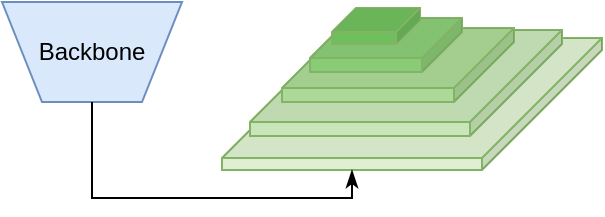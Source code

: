 <mxfile version="26.0.10">
  <diagram name="第 1 页" id="CLWAl7Uv6BVstPCbY0PA">
    <mxGraphModel dx="976" dy="498" grid="1" gridSize="10" guides="1" tooltips="1" connect="1" arrows="1" fold="1" page="1" pageScale="1" pageWidth="827" pageHeight="1169" math="0" shadow="0">
      <root>
        <mxCell id="0" />
        <mxCell id="1" parent="0" />
        <mxCell id="vyVkkQDFkFN2ZyO-FKbN-2" value="Backbone" style="shape=trapezoid;perimeter=trapezoidPerimeter;whiteSpace=wrap;html=1;fixedSize=1;flipV=1;fillColor=#dae8fc;strokeColor=#6c8ebf;" parent="1" vertex="1">
          <mxGeometry x="90" y="262" width="90" height="50" as="geometry" />
        </mxCell>
        <mxCell id="vyVkkQDFkFN2ZyO-FKbN-3" value="" style="shape=cube;whiteSpace=wrap;html=1;boundedLbl=1;backgroundOutline=1;darkOpacity=0.05;darkOpacity2=0.1;size=60;fillStyle=solid;flipH=1;spacingTop=-1;spacingLeft=0;spacing=2;fillColor=light-dark(#dff0d2, #ededed);strokeColor=#82b366;" parent="1" vertex="1">
          <mxGeometry x="200" y="280" width="190" height="66" as="geometry" />
        </mxCell>
        <mxCell id="vyVkkQDFkFN2ZyO-FKbN-8" value="" style="shape=cube;whiteSpace=wrap;html=1;boundedLbl=1;backgroundOutline=1;darkOpacity=0.05;darkOpacity2=0.1;size=46;fillStyle=solid;flipH=1;spacingTop=-1;spacingLeft=0;spacing=2;fillColor=light-dark(#c9e6ba, #ededed);strokeColor=#82b366;" parent="1" vertex="1">
          <mxGeometry x="214" y="276" width="156" height="53" as="geometry" />
        </mxCell>
        <mxCell id="vyVkkQDFkFN2ZyO-FKbN-9" value="" style="shape=cube;whiteSpace=wrap;html=1;boundedLbl=1;backgroundOutline=1;darkOpacity=0.05;darkOpacity2=0.1;size=30;fillStyle=solid;flipH=1;spacingTop=-1;spacingLeft=0;spacing=2;fillColor=light-dark(#acd998, #1f2f1e);strokeColor=#82b366;" parent="1" vertex="1">
          <mxGeometry x="230" y="275" width="116" height="37" as="geometry" />
        </mxCell>
        <mxCell id="vyVkkQDFkFN2ZyO-FKbN-11" value="" style="shape=cube;whiteSpace=wrap;html=1;boundedLbl=1;backgroundOutline=1;darkOpacity=0.05;darkOpacity2=0.1;size=20;fillStyle=solid;flipH=1;spacingTop=-1;spacingLeft=0;spacing=2;fillColor=light-dark(#8acc76, #1f2f1e);strokeColor=#82b366;" parent="1" vertex="1">
          <mxGeometry x="244" y="270" width="76" height="27" as="geometry" />
        </mxCell>
        <mxCell id="vyVkkQDFkFN2ZyO-FKbN-10" value="" style="shape=cube;whiteSpace=wrap;html=1;boundedLbl=1;backgroundOutline=1;darkOpacity=0.05;darkOpacity2=0.1;size=12;fillStyle=solid;flipH=1;spacingTop=-1;spacingLeft=0;spacing=2;fillColor=light-dark(#6fbf5d, #0c2100);strokeColor=#82b366;" parent="1" vertex="1">
          <mxGeometry x="255" y="265" width="44" height="18" as="geometry" />
        </mxCell>
        <mxCell id="A3obOHkXwMJdT8IcUlnu-2" value="" style="endArrow=classicThin;html=1;rounded=0;entryX=0;entryY=0;entryDx=125;entryDy=66;entryPerimeter=0;exitX=0.5;exitY=1;exitDx=0;exitDy=0;endFill=1;" edge="1" parent="1" source="vyVkkQDFkFN2ZyO-FKbN-2" target="vyVkkQDFkFN2ZyO-FKbN-3">
          <mxGeometry width="50" height="50" relative="1" as="geometry">
            <mxPoint x="170" y="470" as="sourcePoint" />
            <mxPoint x="220" y="420" as="targetPoint" />
            <Array as="points">
              <mxPoint x="135" y="360" />
              <mxPoint x="265" y="360" />
            </Array>
          </mxGeometry>
        </mxCell>
      </root>
    </mxGraphModel>
  </diagram>
</mxfile>
